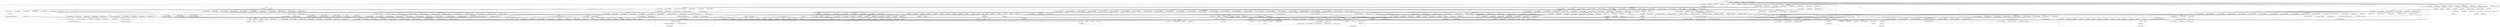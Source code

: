 digraph {
graph [overlap=false]
subgraph cluster_Internals {
	label="Internals";
	"Internals::SvREADONLY";
}
subgraph cluster_Sub_Exporter {
	label="Sub::Exporter";
	"Sub::Exporter::BEGIN@1";
	"Sub::Exporter::__ANON__[Sub/Exporter.pm:937]";
	"Sub::Exporter::__ANON__[Sub/Exporter.pm:756]";
	"Sub::Exporter::BEGIN@6";
	"Sub::Exporter::_collect_collections";
	"Sub::Exporter::default_generator";
	"Sub::Exporter::build_exporter";
	"Sub::Exporter::BEGIN@8";
	"Sub::Exporter::BEGIN@2";
	"Sub::Exporter::BEGIN@9";
	"Sub::Exporter::_do_import";
	"Sub::Exporter::_expand_groups";
	"Sub::Exporter::default_installer";
	"Sub::Exporter::__ANON__[Sub/Exporter.pm:544]";
	"Sub::Exporter::_assert_collector_names_ok";
	"Sub::Exporter::setup_exporter";
	"Sub::Exporter::CORE:match";
	"Sub::Exporter::_key_intersection";
	"Sub::Exporter::_rewrite_build_config";
	"Sub::Exporter::_mk_collection_builder";
	"Sub::Exporter::BEGIN@7";
	"Sub::Exporter::_group_name";
	"Sub::Exporter::_setup";
	"Sub::Exporter::BEGIN@636";
}
subgraph cluster_aliased {
	label="aliased";
	"aliased::CORE:subst";
	"aliased::_make_alias";
	"aliased::BEGIN@8";
	"aliased::_load_alias";
	"aliased::_get_alias";
	"aliased::BEGIN@35";
	"aliased::import";
}
subgraph cluster_Data_DPath_Filters {
	label="Data::DPath::Filters";
	"Data::DPath::Filters::BEGIN@15";
	"Data::DPath::Filters::BEGIN@32";
	"Data::DPath::Filters::BEGIN@11";
	"Data::DPath::Filters::BEGIN@13";
	"Data::DPath::Filters::BEGIN@64";
	"Data::DPath::Filters::BEGIN@50";
	"Data::DPath::Filters::BEGIN@10";
	"Data::DPath::Filters::BEGIN@57";
	"Data::DPath::Filters::BEGIN@14";
	"Data::DPath::Filters::BEGIN@204";
	"Data::DPath::Filters::BEGIN@2";
	"Data::DPath::Filters::BEGIN@33";
}
subgraph cluster_Symbol {
	label="Symbol";
	"Symbol::BEGIN@81";
}
subgraph cluster_Config {
	label="Config";
	"Config::BEGIN@11";
	"Config::BEGIN@45";
	"Config::TIEHASH";
	"Config::BEGIN@10";
	"Config::BEGIN@9";
	"Config::import";
	"Config::FETCH";
}
subgraph cluster_App_Rad {
	label="App::Rad";
	"App::Rad::BEGIN@121";
	"App::Rad::register";
	"App::Rad::output";
	"App::Rad::post_process";
	"App::Rad::pre_process";
	"App::Rad::BEGIN@3";
	"App::Rad::_get_subs_from";
	"App::Rad::is_command";
	"App::Rad::_init";
	"App::Rad::teardown";
	"App::Rad::import";
	"App::Rad::_register_functions";
	"App::Rad::BEGIN@2";
	"App::Rad::BEGIN@4";
	"App::Rad::debug";
	"App::Rad::execute";
	"App::Rad::BEGIN@93";
	"App::Rad::unregister";
	"App::Rad::unregister_command";
	"App::Rad::_tinygetopt";
	"App::Rad::argv";
	"App::Rad::run";
	"App::Rad::register_commands";
	"App::Rad::_get_input";
	"App::Rad::CORE:print";
	"App::Rad::BEGIN@5";
	"App::Rad::BEGIN@6";
}
subgraph cluster_DynaLoader {
	label="DynaLoader";
	"DynaLoader::CORE:ftfile";
	"DynaLoader::CORE:ftsize";
	"DynaLoader::dl_undef_symbols";
	"DynaLoader::BEGIN@22";
	"DynaLoader::dl_find_symbol";
	"DynaLoader::dl_load_file";
	"DynaLoader::CORE:subst";
	"DynaLoader::BEGIN@18";
	"DynaLoader::dl_load_flags";
	"DynaLoader::CORE:ftdir";
	"DynaLoader::dl_install_xsub";
	"DynaLoader::bootstrap";
}
subgraph cluster_List_MoreUtils {
	label="List::MoreUtils";
	"List::MoreUtils::BEGIN@4";
	"List::MoreUtils::BEGIN@3";
	"List::MoreUtils::BEGIN@6";
	"List::MoreUtils::BEGIN@8";
	"List::MoreUtils::BEGIN@5";
	"List::MoreUtils::bootstrap";
	"List::MoreUtils::BEGIN@9";
}
subgraph cluster_Safe {
	label="Safe";
	"Safe::permit";
	"Safe::CORE:subst";
	"Safe::BEGIN@70";
	"Safe::BEGIN@29";
	"Safe::BEGIN@28";
	"Safe::BEGIN@2";
	"Safe::CORE:match";
	"Safe::CORE:regcomp";
	"Safe::CORE:pack";
	"Safe::BEGIN@36";
	"Safe::BEGIN@46";
	"Safe::BEGIN@344";
	"Safe::share_from";
	"Safe::new";
	"Safe::BEGIN@30";
	"Safe::BEGIN@3";
	"Safe::BEGIN@34";
	"Safe::share_record";
	"Safe::BEGIN@4";
	"Safe::BEGIN@337";
	"Safe::BEGIN@191";
	"Safe::root";
	"Safe::permit_only";
	"Safe::BEGIN@35";
	"Safe::BEGIN@285";
	"Safe::share";
}
subgraph cluster_Class_XSAccessor_Array {
	label="Class::XSAccessor::Array";
	"Class::XSAccessor::Array::BEGIN@2";
	"Class::XSAccessor::Array::_generate_method";
	"Class::XSAccessor::Array::BEGIN@4";
	"Class::XSAccessor::Array::import";
	"Class::XSAccessor::Array::BEGIN@62";
	"Class::XSAccessor::Array::BEGIN@7";
	"Class::XSAccessor::Array::CORE:match";
	"Class::XSAccessor::Array::newxs_accessor";
	"Class::XSAccessor::Array::BEGIN@5";
	"Class::XSAccessor::Array::newxs_constructor";
	"Class::XSAccessor::Array::BEGIN@3";
	"Class::XSAccessor::Array::BEGIN@6";
}
subgraph cluster_warnings {
	label="warnings";
	"warnings::_error_loc";
	"warnings::_mkMask";
	"warnings::register_categories";
	"warnings::enabled";
	"warnings::__chk";
	"warnings::CORE:match";
	"warnings::import";
	"warnings::unimport";
	"warnings::CORE:regcomp";
}
subgraph cluster_base {
	label="base";
	"base::BEGIN@3";
	"base::BEGIN@4";
	"base::has_fields";
	"base::has_attr";
	"base::import";
	"base::CORE:match";
}
subgraph cluster_Devel_StackTrace {
	label="Devel::StackTrace";
	"Devel::StackTrace::BEGIN@2";
	"Devel::StackTrace::BEGIN@6";
	"Devel::StackTrace::BEGIN@9";
	"Devel::StackTrace::BEGIN@13";
	"Devel::StackTrace::BEGIN@8";
	"Devel::StackTrace::BEGIN@12";
	"Devel::StackTrace::BEGIN@11";
	"Devel::StackTrace::BEGIN@16";
}
subgraph cluster_vars {
	label="vars";
	"vars::BEGIN@8";
	"vars::BEGIN@3";
	"vars::import";
	"vars::CORE:match";
	"vars::BEGIN@7";
}
subgraph cluster_Data_OptList {
	label="Data::OptList";
	"Data::OptList::mkopt_hash";
	"Data::OptList::BEGIN@100";
	"Data::OptList::mkopt";
	"Data::OptList::BEGIN@4";
	"Data::OptList::BEGIN@15";
	"Data::OptList::BEGIN@10";
	"Data::OptList::BEGIN@11";
	"Data::OptList::BEGIN@9";
	"Data::OptList::__ANON__[Data/OptList.pm:54]";
	"Data::OptList::__is_a";
}
subgraph cluster_Tie_Hash {
	label="Tie::Hash";
	"Tie::Hash::BEGIN@188";
	"Tie::Hash::BEGIN@189";
}
subgraph cluster_strict {
	label="strict";
	"strict::import";
	"strict::CORE:regcomp";
	"strict::unimport";
	"strict::bits";
	"strict::CORE:match";
}
subgraph cluster_attributes {
	label="attributes";
	"attributes::_modify_attrs_and_deprecate";
	"attributes::CORE:regcomp";
	"attributes::_modify_attrs";
	"attributes::CORE:match";
	"attributes::CORE:qr";
	"attributes::import";
	"attributes::BEGIN@9";
	"attributes::reftype";
}
subgraph cluster_XSLoader {
	label="XSLoader";
	"XSLoader::load";
}
subgraph cluster_bytes {
	label="bytes";
	"bytes::import";
}
subgraph cluster_IO_Handle {
	label="IO::Handle";
	"IO::Handle::BEGIN@260";
	"IO::Handle::BEGIN@266";
	"IO::Handle::BEGIN@261";
	"IO::Handle::BEGIN@264";
	"IO::Handle::BEGIN@263";
	"IO::Handle::BEGIN@265";
	"IO::Handle::BEGIN@624";
}
subgraph cluster_Iterator_X_User_Code_Error {
	label="Iterator::X::User_Code_Error";
	"Iterator::X::User_Code_Error::BEGIN@3";
}
subgraph cluster_Params_Util {
	label="Params::Util";
	"Params::Util::bootstrap";
	"Params::Util::_ARRAYLIKE";
	"Params::Util::BEGIN@65";
	"Params::Util::BEGIN@58";
	"Params::Util::_CODELIKE";
	"Params::Util::_SCALAR0";
	"Params::Util::_HASHLIKE";
	"Params::Util::BEGIN@59";
}
subgraph cluster_Exporter_Heavy {
	label="Exporter::Heavy";
	"Exporter::Heavy::BEGIN@197";
	"Exporter::Heavy::_push_tags";
	"Exporter::Heavy::BEGIN@4";
	"Exporter::Heavy::CORE:subst";
	"Exporter::Heavy::heavy_export_ok_tags";
	"Exporter::Heavy::CORE:match";
	"Exporter::Heavy::heavy_export";
	"Exporter::Heavy::BEGIN@3";
}
subgraph cluster_Iterator_Util {
	label="Iterator::Util";
	"Iterator::Util::BEGIN@21";
	"Iterator::Util::BEGIN@373";
	"Iterator::Util::BEGIN@28";
	"Iterator::Util::BEGIN@284";
	"Iterator::Util::BEGIN@15";
	"Iterator::Util::BEGIN@20";
	"Iterator::Util::BEGIN@370";
	"Iterator::Util::BEGIN@16";
}
subgraph cluster_Attribute_Handlers {
	label="Attribute::Handlers";
	"Attribute::Handlers::END";
	"Attribute::Handlers::__ANON__[Attribute/Handlers.pm:111]";
	"Attribute::Handlers::CHECK";
	"Attribute::Handlers::CORE:match";
	"Attribute::Handlers::_gen_handler_AH_";
	"Attribute::Handlers::BEGIN@104";
	"Attribute::Handlers::CORE:subst";
	"Attribute::Handlers::CORE:qr";
	"Attribute::Handlers::BEGIN@2";
	"Attribute::Handlers::BEGIN@148";
	"Attribute::Handlers::BEGIN@110";
	"Attribute::Handlers::import";
	"Attribute::Handlers::BEGIN@199";
	"Attribute::Handlers::INIT";
	"Attribute::Handlers::_resolve_lastattr";
	"Attribute::Handlers::BEGIN@17";
	"Attribute::Handlers::findsym";
	"Attribute::Handlers::BEGIN@6";
	"Attribute::Handlers::BEGIN@3";
	"Attribute::Handlers::BEGIN@215";
	"Attribute::Handlers::BEGIN@5";
	"Attribute::Handlers::BEGIN@4";
	"Attribute::Handlers::__ANON__[Attribute/Handlers.pm:195]";
	"Attribute::Handlers::BEGIN@15";
	"Attribute::Handlers::BEGIN@124";
	"Attribute::Handlers::BEGIN@236";
	"Attribute::Handlers::_apply_handler_AH_";
}
subgraph cluster_Iterator_X_Am_Now_Exhausted {
	label="Iterator::X::Am_Now_Exhausted";
	"Iterator::X::Am_Now_Exhausted::BEGIN@3";
}
subgraph cluster_version {
	label="version";
	"version::(bool";
	"version::(cmp";
}
subgraph cluster_POSIX_SigRt {
	label="POSIX::SigRt";
	"POSIX::SigRt::BEGIN@58";
	"POSIX::SigRt::BEGIN@56";
	"POSIX::SigRt::BEGIN@60";
}
subgraph cluster_Data_DPath {
	label="Data::DPath";
	"Data::DPath::BEGIN@3";
	"Data::DPath::BEGIN@18";
	"Data::DPath::BEGIN@10";
	"Data::DPath::BEGIN@11";
	"Data::DPath::build_dpath";
	"Data::DPath::BEGIN@2";
	"Data::DPath::BEGIN@1";
	"Data::DPath::BEGIN@12";
	"Data::DPath::BEGIN@19";
	"Data::DPath::BEGIN@2.8";
	"Data::DPath::BEGIN@48";
}
subgraph cluster_constant {
	label="constant";
	"constant::import";
	"constant::BEGIN@4";
	"constant::BEGIN@3";
	"constant::BEGIN@114";
	"constant::BEGIN@25";
	"constant::BEGIN@29";
	"constant::BEGIN@52";
	"constant::CORE:regcomp";
	"constant::CORE:qr";
	"constant::BEGIN@2";
	"constant::BEGIN@6";
	"constant::CORE:match";
}
subgraph cluster_Exporter {
	label="Exporter";
	"Exporter::import";
	"Exporter::as_heavy";
	"Exporter::export";
	"Exporter::CORE:subst";
	"Exporter::export_ok_tags";
	"Exporter::CORE:match";
}
subgraph cluster_Carp {
	label="Carp";
	"Carp::BEGIN@4";
	"Carp::BEGIN@18";
	"Carp::short_error_loc";
	"Carp::BEGIN@399";
	"Carp::BEGIN@67";
	"Carp::trusts_directly";
	"Carp::trusts";
	"Carp::BEGIN@3";
	"Carp::BEGIN@398";
	"Carp::BEGIN@105";
	"Carp::BEGIN@8";
	"Carp::get_status";
	"Carp::BEGIN@5";
	"Carp::BEGIN@17";
	"Carp::BEGIN@413";
	"Carp::BEGIN@7";
	"Carp::BEGIN@406";
	"Carp::_cgc";
}
subgraph cluster_utf8 {
	label="utf8";
	"utf8::BEGIN@147";
	"utf8::is_utf8";
	"utf8::AUTOLOAD";
	"utf8::CORE:match";
	"utf8::CORE:sort";
	"utf8::BEGIN@2";
	"utf8::SWASHNEW";
	"utf8::BEGIN@460";
	"utf8::upgrade";
	"utf8::BEGIN@3";
	"utf8::BEGIN@399";
	"utf8::BEGIN@123";
	"utf8::CORE:subst";
	"utf8::BEGIN@135";
	"utf8::BEGIN@117";
}
subgraph cluster_SelectSaver {
	label="SelectSaver";
	"SelectSaver::BEGIN@38";
	"SelectSaver::BEGIN@39";
}
subgraph cluster_Sub_Install {
	label="Sub::Install";
	"Sub::Install::BEGIN@148";
	"Sub::Install::_installer";
	"Sub::Install::BEGIN@3";
	"Sub::Install::__ANON__[Sub/Install.pm:132]";
	"Sub::Install::BEGIN@184";
	"Sub::Install::BEGIN@6";
	"Sub::Install::BEGIN@139";
	"Sub::Install::_CODELIKE";
	"Sub::Install::exporter";
	"Sub::Install::__ANON__[Sub/Install.pm:176]";
	"Sub::Install::BEGIN@4";
	"Sub::Install::CORE:qr";
	"Sub::Install::_build_public_installer";
	"Sub::Install::BEGIN@287";
	"Sub::Install::_do_with_warn";
	"Sub::Install::__ANON__[Sub/Install.pm:187]";
	"Sub::Install::BEGIN@190";
	"Sub::Install::BEGIN@7";
	"Sub::Install::__ANON__[Sub/Install.pm:175]";
}
subgraph cluster_AutoLoader {
	label="AutoLoader";
	"AutoLoader::BEGIN@138";
	"AutoLoader::find_filename";
	"AutoLoader::CORE:substcont";
	"AutoLoader::CORE:subst";
	"AutoLoader::BEGIN@186";
	"AutoLoader::AUTOLOAD";
	"AutoLoader::CORE:match";
	"AutoLoader::CORE:fteread";
	"AutoLoader::BEGIN@4";
	"AutoLoader::import";
	"AutoLoader::BEGIN@30";
	"AutoLoader::CORE:regcomp";
	"AutoLoader::BEGIN@3";
	"AutoLoader::BEGIN@13";
}
subgraph cluster_mro {
	label="mro";
	"mro::method_changed_in";
}
subgraph cluster_Carp_Heavy {
	label="Carp::Heavy";
	"Carp::Heavy::BEGIN@3";
}
subgraph cluster_Text_Balanced_ErrorMsg {
	label="Text::Balanced::ErrorMsg";
	"Text::Balanced::ErrorMsg::BEGIN@1021";
}
subgraph cluster_File_Spec_Unix {
	label="File::Spec::Unix";
	"File::Spec::Unix::BEGIN@4";
	"File::Spec::Unix::BEGIN@3";
	"File::Spec::Unix::BEGIN@149";
}
subgraph cluster_feature {
	label="feature";
	"feature::import";
}
subgraph cluster_List_Util {
	label="List::Util";
	"List::Util::BEGIN@11";
	"List::Util::first";
}
subgraph cluster_subs {
	label="subs";
	"subs::import";
}
subgraph cluster_IO {
	label="IO";
	"IO::BEGIN@7";
	"IO::BEGIN@5";
	"IO::BEGIN@8";
	"IO::BEGIN@6";
}
subgraph cluster_Iterator {
	label="Iterator";
	"Iterator::BEGIN@69";
	"Iterator::BEGIN@22";
}
subgraph cluster_Opcode {
	label="Opcode";
	"Opcode::BEGIN@29";
	"Opcode::full_opset";
	"Opcode::BEGIN@12";
	"Opcode::BEGIN@13";
	"Opcode::_safe_pkg_prep";
	"Opcode::CORE:match";
	"Opcode::BEGIN@11";
	"Opcode::invert_opset";
	"Opcode::opset_to_ops";
	"Opcode::BEGIN@5";
	"Opcode::BEGIN@3";
	"Opcode::define_optag";
	"Opcode::CORE:readline";
	"Opcode::BEGIN@15";
	"Opcode::opset";
	"Opcode::CORE:subst";
	"Opcode::CORE:close";
	"Opcode::_init_optags";
}
subgraph cluster_Data_DPath_Context {
	label="Data::DPath::Context";
	"Data::DPath::Context::BEGIN@10";
	"Data::DPath::Context::BEGIN@23";
	"Data::DPath::Context::BEGIN@1";
	"Data::DPath::Context::BEGIN@11";
	"Data::DPath::Context::BEGIN@16";
	"Data::DPath::Context::BEGIN@223";
	"Data::DPath::Context::BEGIN@102";
	"Data::DPath::Context::BEGIN@57";
	"Data::DPath::Context::BEGIN@17";
	"Data::DPath::Context::BEGIN@14";
	"Data::DPath::Context::BEGIN@305";
	"Data::DPath::Context::BEGIN@159";
	"Data::DPath::Context::BEGIN@2";
	"Data::DPath::Context::BEGIN@15.4";
	"Data::DPath::Context::BEGIN@222";
	"Data::DPath::Context::BEGIN@16.5";
	"Data::DPath::Context::BEGIN@281";
	"Data::DPath::Context::BEGIN@22";
	"Data::DPath::Context::BEGIN@424";
	"Data::DPath::Context::BEGIN@19";
	"Data::DPath::Context::BEGIN@425";
	"Data::DPath::Context::BEGIN@1.3";
	"Data::DPath::Context::BEGIN@20";
	"Data::DPath::Context::BEGIN@64";
	"Data::DPath::Context::BEGIN@15";
	"Data::DPath::Context::BEGIN@158";
	"Data::DPath::Context::BEGIN@29";
	"Data::DPath::Context::BEGIN@18";
	"Data::DPath::Context::BEGIN@13";
}
subgraph cluster_Data_DPath_Step {
	label="Data::DPath::Step";
	"Data::DPath::Step::BEGIN@10";
	"Data::DPath::Step::BEGIN@11";
	"Data::DPath::Step::BEGIN@14";
	"Data::DPath::Step::BEGIN@2";
}
subgraph cluster_Data_Dumper {
	label="Data::Dumper";
	"Data::Dumper::BEGIN@22";
	"Data::Dumper::BEGIN@16";
	"Data::Dumper::BEGIN@683";
	"Data::Dumper::BEGIN@20";
}
subgraph cluster_overload {
	label="overload";
	"overload::BEGIN@147";
	"overload::OVERLOAD";
	"overload::import";
	"overload::CORE:match";
}
subgraph cluster_B {
	label="B";
	"B::BEGIN@9";
	"B::BEGIN@17";
	"B::BEGIN@254";
}
subgraph cluster_main {
	label="main";
	"main::BEGIN@10";
	"main::setup";
	"main::search";
	"main::CORE:match";
	"main::BEGIN@5";
	"main::help";
	"main::BEGIN@7";
	"main::BEGIN@1";
	"main::default";
	"main::_getopt";
	"main::BEGIN@6";
	"main::BEGIN@9";
	"main::BEGIN@1.9";
	"main::BEGIN@69";
	"main::BEGIN@19";
	"main::RUNTIME";
	"main::BEGIN@11";
}
subgraph cluster_Data_DPath_Path {
	label="Data::DPath::Path";
	"Data::DPath::Path::BEGIN@15";
	"Data::DPath::Path::BEGIN@1.1";
	"Data::DPath::Path::BEGIN@10";
	"Data::DPath::Path::BEGIN@11";
	"Data::DPath::Path::BEGIN@14";
	"Data::DPath::Path::BEGIN@17";
	"Data::DPath::Path::BEGIN@20";
	"Data::DPath::Path::BEGIN@27";
	"Data::DPath::Path::BEGIN@1.2";
	"Data::DPath::Path::BEGIN@1.7";
	"Data::DPath::Path::BEGIN@2";
	"Data::DPath::Path::BEGIN@13";
	"Data::DPath::Path::BEGIN@121";
	"Data::DPath::Path::BEGIN@1";
	"Data::DPath::Path::BEGIN@16";
}
subgraph cluster_Iterator_X_Exhausted {
	label="Iterator::X::Exhausted";
	"Iterator::X::Exhausted::BEGIN@3";
}
subgraph cluster_Iterator_X_OptionError {
	label="Iterator::X::OptionError";
	"Iterator::X::OptionError::BEGIN@3";
}
subgraph cluster_Iterator_X {
	label="Iterator::X";
	"Iterator::X::BEGIN@3";
}
subgraph cluster_SelfLoader {
	label="SelfLoader";
	"SelfLoader::BEGIN@158";
	"SelfLoader::BEGIN@1.6";
	"SelfLoader::BEGIN@2";
	"SelfLoader::BEGIN@1";
	"SelfLoader::BEGIN@73";
	"SelfLoader::BEGIN@91";
	"SelfLoader::BEGIN@10";
	"SelfLoader::BEGIN@3";
	"SelfLoader::BEGIN@9";
	"SelfLoader::BEGIN@4";
	"SelfLoader::CORE:qr";
	"SelfLoader::BEGIN@93";
	"SelfLoader::BEGIN@42";
}
subgraph cluster_Iterator_X_IO_Error {
	label="Iterator::X::IO_Error";
	"Iterator::X::IO_Error::BEGIN@3";
}
subgraph cluster_POSIX_SigAction {
	label="POSIX::SigAction";
	"POSIX::SigAction::BEGIN@52";
}
subgraph cluster_Scalar_Util {
	label="Scalar::Util";
	"Scalar::Util::BEGIN@9";
	"Scalar::Util::reftype";
}
subgraph cluster_UNIVERSAL {
	label="UNIVERSAL";
	"UNIVERSAL::Help";
	"UNIVERSAL::isa";
	"UNIVERSAL::VERSION";
	"UNIVERSAL::can";
}
subgraph cluster_Iterator_X_Parameter_Error {
	label="Iterator::X::Parameter_Error";
	"Iterator::X::Parameter_Error::BEGIN@3";
}
subgraph cluster_File_Spec {
	label="File::Spec";
	"File::Spec::BEGIN@4";
	"File::Spec::BEGIN@3";
}
subgraph cluster_Fcntl {
	label="Fcntl";
	"Fcntl::BEGIN@58";
}
subgraph cluster_Class_XSAccessor_Heavy {
	label="Class::XSAccessor::Heavy";
	"Class::XSAccessor::Heavy::CORE:subst";
	"Class::XSAccessor::Heavy::BEGIN@5";
	"Class::XSAccessor::Heavy::BEGIN@6";
	"Class::XSAccessor::Heavy::BEGIN@27";
	"Class::XSAccessor::Heavy::BEGIN@7";
	"Class::XSAccessor::Heavy::check_sub_existence";
	"Class::XSAccessor::Heavy::BEGIN@30";
	"Class::XSAccessor::Heavy::BEGIN@4";
}
subgraph cluster_POSIX {
	label="POSIX";
	"POSIX::load_imports";
	"POSIX::AUTOLOAD";
	"POSIX::import";
	"POSIX::BEGIN@9";
	"POSIX::BEGIN@3";
	"POSIX::BEGIN@39";
	"POSIX::BEGIN@2";
	"POSIX::BEGIN@13";
	"POSIX::CORE:match";
}
subgraph cluster_Text_Balanced {
	label="Text::Balanced";
	"Text::Balanced::BEGIN@343";
	"Text::Balanced::BEGIN@9";
	"Text::Balanced::BEGIN@6";
	"Text::Balanced::BEGIN@11";
	"Text::Balanced::BEGIN@8";
	"Text::Balanced::BEGIN@885";
	"Text::Balanced::BEGIN@12";
	"Text::Balanced::BEGIN@7";
}
subgraph cluster_Iterator_X_Internal_Error {
	label="Iterator::X::Internal_Error";
	"Iterator::X::Internal_Error::BEGIN@3";
}
subgraph cluster_Data_DPath_Attrs {
	label="Data::DPath::Attrs";
	"Data::DPath::Attrs::BEGIN@11";
	"Data::DPath::Attrs::BEGIN@2";
	"Data::DPath::Attrs::BEGIN@14";
	"Data::DPath::Attrs::BEGIN@10";
}
subgraph cluster_Class_Data_Inheritable {
	label="Class::Data::Inheritable";
	"Class::Data::Inheritable::mk_classdata";
	"Class::Data::Inheritable::BEGIN@3";
	"Class::Data::Inheritable::__ANON__[Class/Data/Inheritable.pm:23]";
	"Class::Data::Inheritable::BEGIN@4";
}
subgraph cluster_Devel_StackTrace_Frame {
	label="Devel::StackTrace::Frame";
	"Devel::StackTrace::Frame::BEGIN@7";
	"Devel::StackTrace::Frame::BEGIN@11";
	"Devel::StackTrace::Frame::BEGIN@10";
	"Devel::StackTrace::Frame::BEGIN@2";
	"Devel::StackTrace::Frame::BEGIN@6";
}
subgraph cluster_Tie_StdHash {
	label="Tie::StdHash";
	"Tie::StdHash::TIEHASH";
}
subgraph cluster_Data_DPath_Point {
	label="Data::DPath::Point";
	"Data::DPath::Point::BEGIN@10";
	"Data::DPath::Point::BEGIN@14";
	"Data::DPath::Point::BEGIN@11";
	"Data::DPath::Point::BEGIN@2";
}
subgraph cluster_Class_XSAccessor {
	label="Class::XSAccessor";
	"Class::XSAccessor::BEGIN@3";
	"Class::XSAccessor::_generate_method";
	"Class::XSAccessor::BEGIN@4";
	"Class::XSAccessor::import";
	"Class::XSAccessor::BEGIN@7";
	"Class::XSAccessor::BEGIN@6";
	"Class::XSAccessor::BEGIN@5";
	"Class::XSAccessor::END";
	"Class::XSAccessor::_make_hash";
	"Class::XSAccessor::BEGIN@2";
	"Class::XSAccessor::BEGIN@80";
	"Class::XSAccessor::CORE:match";
	"Class::XSAccessor::newxs_accessor";
	"Class::XSAccessor::newxs_constructor";
}
subgraph cluster_Exception_Class_Base {
	label="Exception::Class::Base";
	"Exception::Class::Base::BEGIN@37";
	"Exception::Class::Base::BEGIN@6";
	"Exception::Class::Base::BEGIN@43";
	"Exception::Class::Base::BEGIN@34";
	"Exception::Class::Base::BEGIN@63";
	"Exception::Class::Base::BEGIN@9";
	"Exception::Class::Base::BEGIN@13";
	"Exception::Class::Base::BEGIN@10";
	"Exception::Class::Base::BEGIN@15";
	"Exception::Class::Base::BEGIN@2";
	"Exception::Class::Base::BEGIN@11";
	"Exception::Class::Base::BEGIN@7";
}
subgraph cluster_Exception_Class {
	label="Exception::Class";
	"Exception::Class::BEGIN@10";
	"Exception::Class::BEGIN@176";
	"Exception::Class::CORE:substcont";
	"Exception::Class::BEGIN@14";
	"Exception::Class::_make_subclass";
	"Exception::Class::BEGIN@8";
	"Exception::Class::BEGIN@2";
	"Exception::Class::import";
	"Exception::Class::BEGIN@46";
	"Exception::Class::BEGIN@79";
	"Exception::Class::BEGIN@168";
	"Exception::Class::BEGIN@11";
	"Exception::Class::BEGIN@6";
	"Exception::Class::CORE:sort";
	"Exception::Class::CORE:subst";
}
subgraph cluster_warnings_register {
	label="warnings::register";
	"warnings::register::import";
}
subgraph cluster_App_Rad_Help {
	label="App::Rad::Help";
	"App::Rad::Help::BEGIN@2";
	"App::Rad::Help::BEGIN@59";
	"App::Rad::Help::register_help";
	"App::Rad::Help::BEGIN@4";
	"App::Rad::Help::BEGIN@3";
	"App::Rad::Help::load";
}
subgraph cluster_Attribute_Handlers__TEST_ {
	label="Attribute::Handlers::_TEST_";
	"Attribute::Handlers::_TEST_::MODIFY_CODE_ATTRIBUTES";
}
"Data::DPath::Context::BEGIN@1.3" -> "Data::DPath::Attrs::BEGIN@14";
"Data::DPath::Path::BEGIN@1.2" -> "Data::DPath::Context::BEGIN@11";
"Data::DPath::Context::BEGIN@18" -> "Data::DPath::Filters::BEGIN@64";
"Class::XSAccessor::BEGIN@6" -> "Class::XSAccessor::Heavy::BEGIN@27";
"constant::import" -> "mro::method_changed_in";
"Sub::Exporter::BEGIN@7" -> "Data::OptList::BEGIN@11";
"Exception::Class::Base::BEGIN@10" -> "Devel::StackTrace::BEGIN@16";
"main::BEGIN@10" -> "Data::DPath::BEGIN@10";
"utf8::SWASHNEW" -> "utf8::CORE:sort";
"Sub::Exporter::_do_import" -> "Sub::Exporter::default_installer";
"Data::DPath::Path::BEGIN@1.2" -> "Data::DPath::Context::BEGIN@425";
"Exporter::import" -> "Exporter::CORE:match";
"Data::DPath::Context::BEGIN@23" -> "Safe::BEGIN@30";
"Attribute::Handlers::_apply_handler_AH_" -> "main::default";
"Data::DPath::Context::BEGIN@18" -> "Data::DPath::Filters::BEGIN@10";
"Data::DPath::Path::BEGIN@1.2" -> "Data::DPath::Context::BEGIN@158";
"Data::OptList::BEGIN@10" -> "Exporter::import";
"Opcode::BEGIN@11" -> "Exporter::import";
"Data::Dumper::BEGIN@20" -> "Exporter::import";
"Safe::BEGIN@46" -> "Exporter::import";
"Attribute::Handlers::BEGIN@3" -> "Exporter::import";
"Data::DPath::Filters::BEGIN@13" -> "Exporter::import";
"POSIX::import" -> "Exporter::import";
"Data::DPath::Context::BEGIN@20" -> "Exporter::import";
"IO::Handle::BEGIN@264" -> "Exporter::import";
"POSIX::BEGIN@13" -> "Exporter::import";
"Data::DPath::Context::BEGIN@13" -> "Exporter::import";
"SelfLoader::BEGIN@42" -> "Exporter::import";
"SelectSaver::BEGIN@38" -> "Exporter::import";
"Data::DPath::Path::BEGIN@17" -> "Exporter::import";
"Tie::Hash::BEGIN@188" -> "Exporter::import";
"Data::DPath::Context::BEGIN@16" -> "Exporter::import";
"Sub::Install::BEGIN@6" -> "Exporter::import";
"Safe::BEGIN@29" -> "Exporter::import";
"Data::DPath::Path::BEGIN@13" -> "Exporter::import";
"Devel::StackTrace::BEGIN@13" -> "Exporter::import";
"Data::DPath::Context::BEGIN@17" -> "Exporter::import";
"Exception::Class::BEGIN@11" -> "Exporter::import";
"Data::DPath::Filters::BEGIN@14" -> "Exporter::import";
"IO::BEGIN@6" -> "Exporter::import";
"SelfLoader::BEGIN@4" -> "Exporter::import";
"Exception::Class::Base::BEGIN@11" -> "Exporter::import";
"Data::DPath::Context::BEGIN@19" -> "Exporter::import";
"Text::Balanced::BEGIN@343" -> "Exporter::import";
"IO::Handle::BEGIN@263" -> "Exporter::import";
"Safe::BEGIN@4" -> "Exporter::import";
"Text::Balanced::BEGIN@9" -> "Exporter::import";
"Class::XSAccessor::Heavy::BEGIN@7" -> "Exporter::import";
"Class::XSAccessor::Array::BEGIN@5" -> "Exporter::import";
"Class::XSAccessor::BEGIN@5" -> "Exporter::import";
"Text::Balanced::BEGIN@885" -> "Exporter::import";
"main::BEGIN@11" -> "Exporter::import";
"SelectSaver::BEGIN@39" -> "Exporter::import";
"main::BEGIN@10" -> "Data::DPath::BEGIN@12";
"Text::Balanced::BEGIN@9" -> "SelfLoader::BEGIN@42";
"Text::Balanced::BEGIN@9" -> "SelfLoader::BEGIN@158";
"aliased::_get_alias" -> "aliased::CORE:subst";
"Iterator::BEGIN@22" -> "Exception::Class::BEGIN@2";
"Data::DPath::Context::BEGIN@15" -> "aliased::import";
"Data::DPath::Path::BEGIN@15" -> "aliased::import";
"Data::DPath::Context::BEGIN@14" -> "aliased::import";
"Data::DPath::Path::BEGIN@14" -> "aliased::import";
"Data::DPath::Path::BEGIN@16" -> "aliased::import";
"Exception::Class::BEGIN@10" -> "Exception::Class::Base::BEGIN@63";
"Data::DPath::Context::BEGIN@19" -> "Iterator::Util::BEGIN@20";
"Exporter::import" -> "Exporter::CORE:subst";
"Exporter::as_heavy" -> "Exporter::CORE:subst";
"App::Rad::Help::BEGIN@2" -> "Attribute::Handlers::BEGIN@2";
"Safe::BEGIN@34" -> "B::BEGIN@254";
"Exporter::Heavy::heavy_export_ok_tags" -> "Exporter::Heavy::_push_tags";
"Data::DPath::Context::BEGIN@17" -> "List::Util::BEGIN@11";
"Data::DPath::Path::BEGIN@1.2" -> "Data::DPath::Context::BEGIN@19";
"main::BEGIN@9" -> "App::Rad::BEGIN@93";
"Sub::Install::BEGIN@287" -> "Sub::Install::exporter";
"Data::OptList::BEGIN@100" -> "Sub::Install::exporter";
"Data::DPath::Context::BEGIN@23" -> "Safe::BEGIN@3";
"Sub::Exporter::_rewrite_build_config" -> "Sub::Exporter::_assert_collector_names_ok";
"Safe::share_from" -> "Safe::root";
"Data::DPath::Path::BEGIN@13" -> "Data::Dumper::BEGIN@16";
"Attribute::Handlers::END" -> "Attribute::Handlers::_apply_handler_AH_";
"Attribute::Handlers::INIT" -> "Attribute::Handlers::_apply_handler_AH_";
"Attribute::Handlers::CHECK" -> "Attribute::Handlers::_apply_handler_AH_";
"Attribute::Handlers::__ANON__[Attribute/Handlers.pm:195]" -> "Attribute::Handlers::_apply_handler_AH_";
"App::Rad::execute" -> "App::Rad::post_process";
"DynaLoader::BEGIN@22" -> "Config::TIEHASH";
"App::Rad::execute" -> "App::Rad::is_command";
"Data::DPath::Context::BEGIN@29" -> "Safe::permit";
"Sub::Exporter::BEGIN@7" -> "Data::OptList::BEGIN@15";
"Data::DPath::Path::BEGIN@17" -> "Exporter::export_ok_tags";
"Data::DPath::Context::BEGIN@23" -> "Safe::BEGIN@36";
"Exception::Class::Base::BEGIN@15" -> "Class::Data::Inheritable::__ANON__[Class/Data/Inheritable.pm:23]";
"Data::DPath::Context::BEGIN@22" -> "POSIX::BEGIN@9";
"Data::DPath::Context::BEGIN@18" -> "Data::DPath::Filters::BEGIN@50";
"base::import" -> "base::CORE:match";
"Attribute::Handlers::BEGIN@3" -> "Carp::BEGIN@7";
"Sub::Exporter::_assert_collector_names_ok" -> "Sub::Exporter::CORE:match";
"App::Rad::post_process" -> "App::Rad::CORE:print";
"Data::OptList::BEGIN@11" -> "Sub::Install::BEGIN@190";
"Data::DPath::Step::BEGIN@14" -> "Class::XSAccessor::Array::BEGIN@6";
"Opcode::_init_optags" -> "Opcode::CORE:close";
"Data::DPath::Context::BEGIN@16" -> "List::MoreUtils::BEGIN@5";
"Data::DPath::Context::BEGIN@17" -> "Scalar::Util::BEGIN@9";
"Exception::Class::BEGIN@10" -> "Exception::Class::Base::BEGIN@6";
"Exception::Class::Base::BEGIN@10" -> "Devel::StackTrace::BEGIN@6";
"Data::DPath::Filters::BEGIN@15" -> "constant::BEGIN@25";
"Iterator::BEGIN@22" -> "Exception::Class::BEGIN@8";
"Opcode::_init_optags" -> "Opcode::full_opset";
"Safe::CORE:regcomp" -> "Safe::BEGIN@70";
"Class::XSAccessor::Array::BEGIN@6" -> "Class::XSAccessor::BEGIN@7";
"Exception::Class::_make_subclass" -> "Iterator::X::Internal_Error::BEGIN@3";
"IO::Handle::BEGIN@266" -> "IO::BEGIN@5";
"Iterator::BEGIN@22" -> "Exception::Class::BEGIN@11";
"Safe::BEGIN@46" -> "Opcode::BEGIN@5";
"Class::XSAccessor::Array::BEGIN@6" -> "Class::XSAccessor::BEGIN@80";
"utf8::AUTOLOAD" -> "utf8::BEGIN@3";
"main::setup" -> "App::Rad::register_commands";
"Sub::Exporter::build_exporter" -> "Sub::Exporter::_rewrite_build_config";
"overload::BEGIN@147" -> "warnings::register::import";
"constant::BEGIN@4" -> "warnings::register::import";
"Tie::Hash::BEGIN@189" -> "warnings::register::import";
"vars::BEGIN@7" -> "warnings::register::import";
"Class::XSAccessor::BEGIN@6" -> "Class::XSAccessor::Heavy::BEGIN@30";
"main::BEGIN@10" -> "Sub::Exporter::__ANON__[Sub/Exporter.pm:756]";
"Data::DPath::BEGIN@48" -> "Sub::Exporter::__ANON__[Sub/Exporter.pm:756]";
"Devel::StackTrace::BEGIN@11" -> "Devel::StackTrace::Frame::BEGIN@6";
"Data::DPath::Path::BEGIN@13" -> "Data::Dumper::BEGIN@22";
"Devel::StackTrace::BEGIN@11" -> "Devel::StackTrace::Frame::BEGIN@7";
"Data::DPath::Path::BEGIN@1.2" -> "Data::DPath::Context::BEGIN@57";
"Safe::new" -> "Opcode::_safe_pkg_prep";
"Exception::Class::BEGIN@10" -> "Exception::Class::Base::BEGIN@10";
"App::Rad::Help::BEGIN@2" -> "Attribute::Handlers::BEGIN@148";
"Sub::Exporter::BEGIN@7" -> "Data::OptList::BEGIN@9";
"Data::DPath::BEGIN@18" -> "Data::DPath::Path::BEGIN@121";
"App::Rad::execute" -> "main::help";
"overload::import" -> "overload::OVERLOAD";
"Attribute::Handlers::__ANON__[Attribute/Handlers.pm:195]" -> "Attribute::Handlers::_resolve_lastattr";
"Data::DPath::Filters::BEGIN@15" -> "constant::BEGIN@4";
"main::RUNTIME" -> "main::BEGIN@7";
"AutoLoader::AUTOLOAD" -> "AutoLoader::find_filename";
"Exception::Class::_make_subclass" -> "Iterator::X::BEGIN@3";
"utf8::AUTOLOAD" -> "utf8::BEGIN@460";
"Safe::share_from" -> "Safe::share_record";
"main::BEGIN@10" -> "Data::DPath::BEGIN@2";
"attributes::import" -> "UNIVERSAL::can";
"Attribute::Handlers::__ANON__[Attribute/Handlers.pm:195]" -> "UNIVERSAL::can";
"Iterator::BEGIN@22" -> "Exception::Class::BEGIN@14";
"App::Rad::BEGIN@121" -> "strict::unimport";
"Config::BEGIN@45" -> "strict::unimport";
"AutoLoader::BEGIN@138" -> "strict::unimport";
"Carp::BEGIN@18" -> "strict::unimport";
"constant::BEGIN@29" -> "strict::unimport";
"Iterator::Util::BEGIN@284" -> "strict::unimport";
"AutoLoader::BEGIN@186" -> "strict::unimport";
"File::Spec::Unix::BEGIN@149" -> "strict::unimport";
"Sub::Install::BEGIN@184" -> "strict::unimport";
"Class::XSAccessor::Heavy::BEGIN@27" -> "strict::unimport";
"utf8::BEGIN@123" -> "strict::unimport";
"Iterator::Util::BEGIN@370" -> "strict::unimport";
"Attribute::Handlers::BEGIN@148" -> "strict::unimport";
"Safe::BEGIN@36" -> "strict::unimport";
"Data::DPath::Context::BEGIN@424" -> "strict::unimport";
"Exception::Class::BEGIN@176" -> "strict::unimport";
"constant::BEGIN@52" -> "strict::unimport";
"Exception::Class::BEGIN@79" -> "strict::unimport";
"Data::DPath::Context::BEGIN@158" -> "strict::unimport";
"main::BEGIN@1.9" -> "strict::unimport";
"aliased::BEGIN@35" -> "strict::unimport";
"SelfLoader::BEGIN@158" -> "strict::unimport";
"Exception::Class::Base::BEGIN@63" -> "strict::unimport";
"SelfLoader::BEGIN@91" -> "strict::unimport";
"Exception::Class::BEGIN@46" -> "strict::unimport";
"utf8::BEGIN@399" -> "strict::unimport";
"Exception::Class::BEGIN@168" -> "strict::unimport";
"Carp::BEGIN@67" -> "strict::unimport";
"Data::DPath::Context::BEGIN@222" -> "strict::unimport";
"Attribute::Handlers::BEGIN@199" -> "strict::unimport";
"B::BEGIN@254" -> "strict::unimport";
"Safe::BEGIN@344" -> "strict::unimport";
"Carp::BEGIN@398" -> "strict::unimport";
"Devel::StackTrace::Frame::BEGIN@11" -> "strict::unimport";
"App::Rad::BEGIN@93" -> "strict::unimport";
"constant::BEGIN@114" -> "strict::unimport";
"Carp::BEGIN@8" -> "strict::unimport";
"Exception::Class::Base::BEGIN@43" -> "strict::unimport";
"IO::Handle::BEGIN@624" -> "strict::unimport";
"Safe::BEGIN@337" -> "strict::unimport";
"SelfLoader::BEGIN@73" -> "strict::unimport";
"Safe::BEGIN@191" -> "strict::unimport";
"Carp::BEGIN@413" -> "strict::unimport";
"Exporter::Heavy::BEGIN@4" -> "strict::unimport";
"Attribute::Handlers::BEGIN@15" -> "strict::unimport";
"Safe::BEGIN@285" -> "strict::unimport";
"Attribute::Handlers::BEGIN@124" -> "strict::unimport";
"AutoLoader::BEGIN@30" -> "strict::unimport";
"main::BEGIN@7" -> "warnings::CORE:match";
"Iterator::X::Parameter_Error::BEGIN@3" -> "base::import";
"Iterator::X::OptionError::BEGIN@3" -> "base::import";
"Iterator::X::BEGIN@3" -> "base::import";
"Iterator::X::User_Code_Error::BEGIN@3" -> "base::import";
"Iterator::X::Exhausted::BEGIN@3" -> "base::import";
"Iterator::Util::BEGIN@20" -> "base::import";
"Exception::Class::Base::BEGIN@13" -> "base::import";
"Iterator::X::Internal_Error::BEGIN@3" -> "base::import";
"Iterator::X::Am_Now_Exhausted::BEGIN@3" -> "base::import";
"Iterator::X::IO_Error::BEGIN@3" -> "base::import";
"Opcode::BEGIN@29" -> "subs::import";
"main::BEGIN@6" -> "strict::CORE:regcomp";
"Data::DPath::Path::BEGIN@1.2" -> "Data::DPath::Context::BEGIN@222";
"Sub::Install::__ANON__[Sub/Install.pm:132]" -> "Sub::Install::_CODELIKE";
"IO::Handle::BEGIN@264" -> "Symbol::BEGIN@81";
"POSIX::SigRt::BEGIN@56" -> "AutoLoader::import";
"POSIX::SigAction::BEGIN@52" -> "AutoLoader::import";
"POSIX::BEGIN@9" -> "AutoLoader::import";
"Data::DPath::Path::BEGIN@1.7" -> "overload::import";
"Devel::StackTrace::BEGIN@16" -> "overload::import";
"Text::Balanced::ErrorMsg::BEGIN@1021" -> "overload::import";
"Exception::Class::Base::BEGIN@34" -> "overload::import";
"Data::OptList::__is_a" -> "Params::Util::_ARRAYLIKE";
"Data::DPath::Context::BEGIN@23" -> "Safe::BEGIN@4";
"Data::DPath::Attrs::BEGIN@11" -> "warnings::import";
"IO::BEGIN@8" -> "warnings::import";
"Data::DPath::Filters::BEGIN@11" -> "warnings::import";
"Class::XSAccessor::Heavy::BEGIN@6" -> "warnings::import";
"Class::XSAccessor::BEGIN@4" -> "warnings::import";
"Sub::Install::BEGIN@3" -> "warnings::import";
"Data::DPath::Context::BEGIN@11" -> "warnings::import";
"POSIX::BEGIN@3" -> "warnings::import";
"Devel::StackTrace::Frame::BEGIN@7" -> "warnings::import";
"Config::BEGIN@10" -> "warnings::import";
"Iterator::Util::BEGIN@16" -> "warnings::import";
"Sub::Exporter::BEGIN@2" -> "warnings::import";
"Data::DPath::Context::BEGIN@16.5" -> "warnings::import";
"Exception::Class::Base::BEGIN@7" -> "warnings::import";
"Data::DPath::BEGIN@3" -> "warnings::import";
"Class::XSAccessor::Array::BEGIN@4" -> "warnings::import";
"Data::DPath::Path::BEGIN@11" -> "warnings::import";
"main::BEGIN@7" -> "warnings::import";
"Devel::StackTrace::BEGIN@9" -> "warnings::import";
"Carp::BEGIN@5" -> "warnings::import";
"Attribute::Handlers::BEGIN@4" -> "warnings::import";
"utf8::BEGIN@3" -> "warnings::import";
"Data::DPath::BEGIN@12" -> "warnings::import";
"Data::DPath::Step::BEGIN@11" -> "warnings::import";
"App::Rad::BEGIN@5" -> "warnings::import";
"App::Rad::Help::BEGIN@4" -> "warnings::import";
"Data::DPath::Point::BEGIN@11" -> "warnings::import";
"App::Rad::_init" -> "App::Rad::Help::load";
"Data::DPath::Step::BEGIN@14" -> "Class::XSAccessor::Array::BEGIN@5";
"Sub::Exporter::_expand_groups" -> "Sub::Exporter::_group_name";
"Data::DPath::Path::BEGIN@1" -> "Data::DPath::Step::BEGIN@11";
"Sub::Install::__ANON__[Sub/Install.pm:132]" -> "Sub::Install::__ANON__[Sub/Install.pm:175]";
"Data::DPath::Context::BEGIN@16" -> "List::MoreUtils::BEGIN@6";
"Class::XSAccessor::import" -> "Class::XSAccessor::_generate_method";
"Attribute::Handlers::CHECK" -> "Attribute::Handlers::__ANON__[Attribute/Handlers.pm:111]";
"Attribute::Handlers::__ANON__[Attribute/Handlers.pm:195]" -> "Attribute::Handlers::__ANON__[Attribute/Handlers.pm:111]";
"utf8::AUTOLOAD" -> "utf8::BEGIN@2";
"POSIX::BEGIN@9" -> "AutoLoader::BEGIN@186";
"Sub::Exporter::default_generator" -> "Params::Util::_CODELIKE";
"Data::OptList::__is_a" -> "Params::Util::_CODELIKE";
"Sub::Exporter::_do_import" -> "Params::Util::_CODELIKE";
"Sub::Exporter::__ANON__[Sub/Exporter.pm:756]" -> "Sub::Exporter::_collect_collections";
"AutoLoader::find_filename" -> "AutoLoader::CORE:match";
"AutoLoader::import" -> "AutoLoader::CORE:match";
"Safe::BEGIN@46" -> "Opcode::BEGIN@11";
"Safe::BEGIN@46" -> "Opcode::BEGIN@3";
"Exception::Class::import" -> "Exception::Class::CORE:sort";
"Opcode::_init_optags" -> "Opcode::CORE:readline";
"Data::DPath::Path::BEGIN@13" -> "Data::Dumper::BEGIN@20";
"Data::DPath::Path::BEGIN@13" -> "overload::BEGIN@147";
"Exception::Class::Base::BEGIN@15" -> "Class::Data::Inheritable::mk_classdata";
"Iterator::BEGIN@22" -> "Exception::Class::BEGIN@176";
"Iterator::Util::BEGIN@21" -> "vars::import";
"List::MoreUtils::BEGIN@8" -> "vars::import";
"Params::Util::BEGIN@65" -> "vars::import";
"Attribute::Handlers::BEGIN@6" -> "vars::import";
"Class::Data::Inheritable::BEGIN@4" -> "vars::import";
"Text::Balanced::BEGIN@11" -> "vars::import";
"Config::BEGIN@11" -> "vars::import";
"base::BEGIN@4" -> "vars::import";
"SelfLoader::BEGIN@9" -> "vars::import";
"File::Spec::BEGIN@4" -> "vars::import";
"POSIX::SigRt::BEGIN@60" -> "vars::import";
"File::Spec::Unix::BEGIN@4" -> "vars::import";
"constant::BEGIN@6" -> "vars::import";
"Safe::BEGIN@34" -> "B::BEGIN@9";
"Data::DPath::Context::BEGIN@22" -> "POSIX::SigAction::BEGIN@52";
"Data::DPath::Context::BEGIN@23" -> "Safe::BEGIN@35";
"SelfLoader::BEGIN@4" -> "IO::Handle::BEGIN@264";
"Data::DPath::Path::BEGIN@17" -> "Text::Balanced::ErrorMsg::BEGIN@1021";
"SelfLoader::BEGIN@10" -> "SelfLoader::BEGIN@1.6";
"Exporter::Heavy::heavy_export" -> "Exporter::Heavy::CORE:subst";
"Data::DPath::Filters::BEGIN@15" -> "constant::BEGIN@3";
"Class::XSAccessor::BEGIN@6" -> "Class::XSAccessor::Heavy::BEGIN@6";
"Data::DPath::Context::BEGIN@23" -> "Safe::CORE:regcomp";
"Data::DPath::Context::BEGIN@23" -> "Safe::CORE:pack";
"Data::DPath::Path::BEGIN@1.2" -> "Data::DPath::Filters::BEGIN@204";
"Exporter::import" -> "Exporter::Heavy::heavy_export";
"aliased::import" -> "aliased::_load_alias";
"Class::XSAccessor::_generate_method" -> "Class::XSAccessor::newxs_constructor";
"List::MoreUtils::BEGIN@6" -> "Config::FETCH";
"Attribute::Handlers::BEGIN@3" -> "Carp::BEGIN@398";
"attributes::import" -> "attributes::_modify_attrs_and_deprecate";
"App::Rad::Help::BEGIN@2" -> "Attribute::Handlers::BEGIN@17";
"Attribute::Handlers::BEGIN@3" -> "Carp::BEGIN@8";
"Carp::trusts" -> "Carp::get_status";
"Iterator::Util::BEGIN@28" -> "Iterator::BEGIN@22";
"Data::DPath::Context::BEGIN@23" -> "Safe::BEGIN@337";
"Safe::new" -> "Safe::permit_only";
"Class::XSAccessor::Array::BEGIN@6" -> "Class::XSAccessor::BEGIN@5";
"Class::XSAccessor::Array::_generate_method" -> "Class::XSAccessor::Heavy::check_sub_existence";
"Class::XSAccessor::_generate_method" -> "Class::XSAccessor::Heavy::check_sub_existence";
"Attribute::Handlers::BEGIN@6" -> "vars::BEGIN@7";
"Data::DPath::Path::BEGIN@1.1" -> "Data::DPath::Point::BEGIN@11";
"Exporter::as_heavy" -> "Exporter::Heavy::BEGIN@3";
"main::BEGIN@19" -> "main::CORE:match";
"Sub::Exporter::_do_import" -> "Sub::Exporter::default_generator";
"utf8::AUTOLOAD" -> "utf8::BEGIN@123";
"DynaLoader::BEGIN@22" -> "Config::BEGIN@10";
"main::BEGIN@6" -> "strict::CORE:match";
"Devel::StackTrace::BEGIN@11" -> "Devel::StackTrace::Frame::BEGIN@10";
"Exporter::export" -> "Exporter::as_heavy";
"Exporter::export_ok_tags" -> "Exporter::as_heavy";
"Data::Dumper::BEGIN@683" -> "bytes::import";
"Iterator::BEGIN@22" -> "Exception::Class::BEGIN@10";
"App::Rad::Help::BEGIN@2" -> "Attribute::Handlers::BEGIN@3";
"main::BEGIN@10" -> "Data::DPath::BEGIN@11";
"Sub::Install::_do_with_warn" -> "Sub::Install::__ANON__[Sub/Install.pm:176]";
"Sub::Install::BEGIN@190" -> "Sub::Install::__ANON__[Sub/Install.pm:176]";
"Data::DPath::BEGIN@18" -> "Data::DPath::Path::BEGIN@2";
"Data::DPath::Step::BEGIN@14" -> "Class::XSAccessor::Array::BEGIN@7";
"Exporter::Heavy::BEGIN@197" -> "warnings::unimport";
"Data::DPath::Filters::BEGIN@32" -> "warnings::unimport";
"Data::DPath::Filters::BEGIN@64" -> "warnings::unimport";
"Data::DPath::Context::BEGIN@223" -> "warnings::unimport";
"Carp::BEGIN@399" -> "warnings::unimport";
"Data::DPath::Filters::BEGIN@57" -> "warnings::unimport";
"Data::DPath::Context::BEGIN@102" -> "warnings::unimport";
"POSIX::BEGIN@39" -> "warnings::unimport";
"Data::DPath::Context::BEGIN@305" -> "warnings::unimport";
"Data::DPath::Context::BEGIN@159" -> "warnings::unimport";
"utf8::BEGIN@117" -> "warnings::unimport";
"Data::DPath::Filters::BEGIN@204" -> "warnings::unimport";
"Data::DPath::Path::BEGIN@121" -> "warnings::unimport";
"Data::DPath::Context::BEGIN@281" -> "warnings::unimport";
"Class::XSAccessor::BEGIN@80" -> "warnings::unimport";
"main::BEGIN@1" -> "warnings::unimport";
"Attribute::Handlers::BEGIN@215" -> "warnings::unimport";
"Data::DPath::Context::BEGIN@425" -> "warnings::unimport";
"Class::XSAccessor::Array::BEGIN@62" -> "warnings::unimport";
"utf8::BEGIN@460" -> "warnings::unimport";
"Data::DPath::Filters::BEGIN@50" -> "warnings::unimport";
"Carp::BEGIN@406" -> "warnings::unimport";
"Attribute::Handlers::BEGIN@236" -> "warnings::unimport";
"Class::XSAccessor::Heavy::BEGIN@30" -> "warnings::unimport";
"Data::DPath::Path::BEGIN@1.2" -> "Data::DPath::Context::BEGIN@29";
"Data::DPath::Path::BEGIN@1.2" -> "Data::DPath::Context::BEGIN@13";
"Exception::Class::Base::BEGIN@10" -> "Devel::StackTrace::BEGIN@11";
"Data::DPath::Path::BEGIN@14" -> "aliased::BEGIN@35";
"aliased::_load_alias" -> "Data::DPath::Path::BEGIN@1.1";
"Data::DPath::Context::BEGIN@18" -> "Data::DPath::Filters::BEGIN@11";
"Iterator::BEGIN@22" -> "Exception::Class::BEGIN@168";
"warnings::register::import" -> "warnings::register_categories";
"Data::DPath::Path::BEGIN@17" -> "Text::Balanced::BEGIN@343";
"Exception::Class::_make_subclass" -> "Iterator::X::User_Code_Error::BEGIN@3";
"Attribute::Handlers::BEGIN@3" -> "Carp::BEGIN@5";
"Opcode::_init_optags" -> "Opcode::CORE:subst";
"main::RUNTIME" -> "main::BEGIN@6";
"Data::DPath::BEGIN@48" -> "Data::DPath::BEGIN@1";
"DynaLoader::bootstrap" -> "DynaLoader::CORE:subst";
"main::RUNTIME" -> "main::BEGIN@69";
"Data::DPath::Context::BEGIN@23" -> "Safe::BEGIN@285";
"attributes::import" -> "Attribute::Handlers::_TEST_::MODIFY_CODE_ATTRIBUTES";
"App::Rad::BEGIN@3" -> "App::Rad::Help::BEGIN@2";
"Safe::share_from" -> "Safe::CORE:subst";
"Exception::Class::BEGIN@10" -> "Exception::Class::Base::BEGIN@34";
"App::Rad::Help::BEGIN@2" -> "Attribute::Handlers::_gen_handler_AH_";
"main::BEGIN@9" -> "App::Rad::import";
"Safe::BEGIN@30" -> "Safe::BEGIN@2";
"Attribute::Handlers::BEGIN@110" -> "attributes::BEGIN@9";
"SelfLoader::BEGIN@4" -> "IO::Handle::BEGIN@261";
"DynaLoader::BEGIN@22" -> "Config::BEGIN@9";
"POSIX::BEGIN@13" -> "Fcntl::BEGIN@58";
"Sub::Exporter::__ANON__[Sub/Exporter.pm:756]" -> "Sub::Exporter::_do_import";
"Data::DPath::BEGIN@18" -> "Data::DPath::Path::BEGIN@15";
"utf8::SWASHNEW" -> "utf8::CORE:match";
"App::Rad::_get_input" -> "App::Rad::_tinygetopt";
"attributes::import" -> "Attribute::Handlers::__ANON__[Attribute/Handlers.pm:195]";
"Class::XSAccessor::Array::BEGIN@6" -> "Class::XSAccessor::BEGIN@6";
"Data::DPath::BEGIN@48" -> "Sub::Exporter::BEGIN@7";
"main::RUNTIME" -> "Class::XSAccessor::END";
"App::Rad::post_process" -> "App::Rad::output";
"Exporter::as_heavy" -> "Exporter::Heavy::BEGIN@197";
"App::Rad::run" -> "main::setup";
"Data::DPath::Attrs::BEGIN@14" -> "Class::XSAccessor::import";
"Data::DPath::Path::BEGIN@20" -> "Class::XSAccessor::import";
"Class::XSAccessor::Array::BEGIN@6" -> "Class::XSAccessor::import";
"Data::DPath::Point::BEGIN@14" -> "Class::XSAccessor::import";
"Data::DPath::Path::BEGIN@1.2" -> "Data::DPath::Context::BEGIN@159";
"Text::Balanced::BEGIN@9" -> "SelfLoader::BEGIN@9";
"Class::XSAccessor::import" -> "Class::XSAccessor::_make_hash";
"POSIX::SigRt::BEGIN@58" -> "Tie::Hash::BEGIN@189";
"DynaLoader::bootstrap" -> "DynaLoader::dl_install_xsub";
"Data::OptList::mkopt" -> "Data::OptList::__ANON__[Data/OptList.pm:54]";
"Class::XSAccessor::Array::import" -> "Class::XSAccessor::Array::_generate_method";
"Attribute::Handlers::BEGIN@3" -> "Carp::BEGIN@17";
"Attribute::Handlers::BEGIN@3" -> "Carp::BEGIN@413";
"main::BEGIN@7" -> "warnings::CORE:regcomp";
"Data::DPath::Context::BEGIN@29" -> "Safe::share";
"main::RUNTIME" -> "main::BEGIN@11";
"Iterator::Util::BEGIN@20" -> "base::BEGIN@3";
"Exception::Class::BEGIN@10" -> "Exception::Class::Base::BEGIN@37";
"Class::XSAccessor::BEGIN@6" -> "Class::XSAccessor::Heavy::BEGIN@5";
"Data::DPath::Context::BEGIN@16" -> "List::MoreUtils::BEGIN@8";
"Data::DPath::Path::BEGIN@1.2" -> "Data::DPath::Context::BEGIN@23";
"App::Rad::run" -> "App::Rad::_init";
"Data::DPath::Path::BEGIN@1.2" -> "Data::DPath::Context::BEGIN@223";
"Class::XSAccessor::Array::_generate_method" -> "Class::XSAccessor::Array::newxs_constructor";
"Data::DPath::Path::BEGIN@1.2" -> "Data::DPath::Context::BEGIN@305";
"Data::DPath::Path::BEGIN@1.2" -> "Data::DPath::Context::BEGIN@14";
"Opcode::_init_optags" -> "Opcode::opset_to_ops";
"Exporter::Heavy::heavy_export" -> "Exporter::Heavy::CORE:match";
"Opcode::_init_optags" -> "Opcode::define_optag";
"App::Rad::Help::BEGIN@2" -> "Attribute::Handlers::BEGIN@4";
"Data::DPath::BEGIN@48" -> "Sub::Exporter::setup_exporter";
"Data::OptList::BEGIN@11" -> "Sub::Install::BEGIN@287";
"Sub::Install::_CODELIKE" -> "Scalar::Util::reftype";
"Sub::Exporter::__ANON__[Sub/Exporter.pm:544]" -> "Sub::Exporter::_setup";
"aliased::_load_alias" -> "Data::DPath::Path::BEGIN@1";
"Data::DPath::Filters::BEGIN@15" -> "constant::BEGIN@6";
"App::Rad::register_commands" -> "App::Rad::_get_subs_from";
"App::Rad::_register_functions" -> "App::Rad::_get_subs_from";
"Data::OptList::BEGIN@11" -> "Sub::Install::BEGIN@6";
"Text::Balanced::BEGIN@9" -> "SelfLoader::BEGIN@91";
"Data::DPath::Context::BEGIN@18" -> "Data::DPath::Filters::BEGIN@57";
"Sub::Exporter::__ANON__[Sub/Exporter.pm:937]" -> "Sub::Exporter::build_exporter";
"Sub::Exporter::setup_exporter" -> "Sub::Exporter::build_exporter";
"Exception::Class::_make_subclass" -> "UNIVERSAL::isa";
"base::import" -> "UNIVERSAL::isa";
"Attribute::Handlers::BEGIN@3" -> "Carp::BEGIN@67";
"Attribute::Handlers::BEGIN@3" -> "Carp::BEGIN@105";
"warnings::register_categories" -> "warnings::_mkMask";
"SelfLoader::BEGIN@4" -> "IO::Handle::BEGIN@263";
"Class::XSAccessor::Array::_generate_method" -> "Class::XSAccessor::Array::CORE:match";
"App::Rad::Help::BEGIN@2" -> "Attribute::Handlers::BEGIN@15";
"SelfLoader::BEGIN@1.6" -> "feature::import";
"main::BEGIN@9" -> "App::Rad::BEGIN@6";
"App::Rad::register" -> "App::Rad::Help::register_help";
"App::Rad::register_commands" -> "App::Rad::Help::register_help";
"App::Rad::Help::BEGIN@2" -> "Attribute::Handlers::BEGIN@124";
"Data::DPath::BEGIN@48" -> "Data::DPath::BEGIN@2.8";
"Safe::CORE:regcomp" -> "utf8::AUTOLOAD";
"Sub::Exporter::BEGIN@7" -> "Data::OptList::BEGIN@100";
"App::Rad::BEGIN@3" -> "App::Rad::Help::BEGIN@3";
"Exception::Class::_make_subclass" -> "Exception::Class::CORE:subst";
"Class::XSAccessor::_generate_method" -> "Class::XSAccessor::newxs_accessor";
"Data::DPath::Path::BEGIN@1" -> "Data::DPath::Step::BEGIN@2";
"Sub::Exporter::__ANON__[Sub/Exporter.pm:756]" -> "Sub::Exporter::_expand_groups";
"Data::DPath::Context::BEGIN@1.3" -> "Data::DPath::Attrs::BEGIN@2";
"main::setup" -> "App::Rad::unregister_command";
"DynaLoader::BEGIN@22" -> "version::(cmp";
"List::MoreUtils::BEGIN@6" -> "DynaLoader::BEGIN@18";
"Data::DPath::Filters::BEGIN@15" -> "constant::CORE:qr";
"vars::import" -> "vars::CORE:match";
"Data::DPath::BEGIN@48" -> "Sub::Exporter::BEGIN@636";
"IO::Handle::BEGIN@265" -> "SelectSaver::BEGIN@38";
"attributes::_modify_attrs_and_deprecate" -> "attributes::CORE:match";
"attributes::import" -> "attributes::CORE:match";
"Data::DPath::Path::BEGIN@17" -> "Text::Balanced::BEGIN@6";
"Exception::Class::Base::BEGIN@9" -> "Class::Data::Inheritable::BEGIN@4";
"Attribute::Handlers::__ANON__[Attribute/Handlers.pm:195]" -> "Attribute::Handlers::CORE:match";
"utf8::AUTOLOAD" -> "utf8::BEGIN@117";
"Carp::short_error_loc" -> "Carp::trusts";
"Exception::Class::BEGIN@10" -> "Exception::Class::Base::BEGIN@15";
"Data::DPath::Path::BEGIN@1.2" -> "Data::DPath::Context::BEGIN@22";
"constant::import" -> "constant::CORE:match";
"overload::OVERLOAD" -> "overload::CORE:match";
"Data::DPath::Context::BEGIN@22" -> "POSIX::SigRt::BEGIN@56";
"Exception::Class::Base::BEGIN@10" -> "Devel::StackTrace::BEGIN@2";
"Safe::permit_only" -> "Opcode::opset";
"Opcode::_init_optags" -> "Opcode::opset";
"Safe::permit" -> "Opcode::opset";
"main::RUNTIME" -> "main::BEGIN@9";
"Data::DPath::Context::BEGIN@23" -> "Safe::BEGIN@191";
"Text::Balanced::BEGIN@9" -> "SelfLoader::BEGIN@10";
"Sub::Exporter::_rewrite_build_config" -> "Sub::Exporter::_key_intersection";
"Data::DPath::Path::BEGIN@17" -> "Text::Balanced::BEGIN@885";
"Safe::BEGIN@46" -> "Opcode::_init_optags";
"POSIX::BEGIN@9" -> "AutoLoader::BEGIN@30";
"POSIX::BEGIN@9" -> "AutoLoader::BEGIN@138";
"Data::DPath::Context::BEGIN@1.3" -> "Data::DPath::Attrs::BEGIN@11";
"Safe::BEGIN@34" -> "B::BEGIN@17";
"Devel::StackTrace::BEGIN@12" -> "File::Spec::Unix::BEGIN@149";
"Exception::Class::BEGIN@10" -> "Exception::Class::Base::BEGIN@2";
"Iterator::Util::BEGIN@28" -> "Iterator::Util::BEGIN@16";
"Data::DPath::Path::BEGIN@1.2" -> "Data::DPath::Context::BEGIN@281";
"Class::XSAccessor::Array::BEGIN@6" -> "Class::XSAccessor::BEGIN@3";
"DynaLoader::bootstrap" -> "DynaLoader::CORE:ftsize";
"SelfLoader::BEGIN@4" -> "IO::Handle::BEGIN@266";
"Exception::Class::BEGIN@10" -> "Exception::Class::Base::BEGIN@9";
"main::default" -> "main::search";
"Data::DPath::BEGIN@48" -> "Sub::Exporter::BEGIN@6";
"App::Rad::Help::BEGIN@2" -> "Attribute::Handlers::BEGIN@199";
"Iterator::BEGIN@22" -> "Exception::Class::BEGIN@6";
"Text::Balanced::BEGIN@9" -> "SelfLoader::BEGIN@4";
"Data::DPath::BEGIN@48" -> "Sub::Exporter::BEGIN@9";
"aliased::_load_alias" -> "Data::DPath::Path::BEGIN@1.2";
"Exception::Class::import" -> "Exception::Class::_make_subclass";
"constant::import" -> "Internals::SvREADONLY";
"Data::DPath::Path::BEGIN@1.2" -> "Data::DPath::Context::BEGIN@64";
"Exporter::as_heavy" -> "Exporter::Heavy::BEGIN@4";
"Data::DPath::Context::BEGIN@18" -> "Data::DPath::Filters::BEGIN@2";
"Exception::Class::Base::BEGIN@10" -> "Devel::StackTrace::BEGIN@12";
"SelfLoader::BEGIN@4" -> "IO::Handle::BEGIN@260";
"Data::DPath::BEGIN@18" -> "Data::DPath::Path::BEGIN@14";
"Data::DPath::Path::BEGIN@13" -> "Data::Dumper::BEGIN@683";
"DynaLoader::BEGIN@22" -> "Config::import";
"Attribute::Handlers::BEGIN@3" -> "Carp::BEGIN@399";
"Devel::StackTrace::BEGIN@12" -> "File::Spec::Unix::BEGIN@3";
"AutoLoader::find_filename" -> "AutoLoader::CORE:regcomp";
"AutoLoader::import" -> "AutoLoader::CORE:regcomp";
"Class::XSAccessor::_generate_method" -> "Class::XSAccessor::CORE:match";
"main::BEGIN@9" -> "App::Rad::BEGIN@4";
"Safe::BEGIN@46" -> "Opcode::BEGIN@15";
"Class::XSAccessor::Heavy::check_sub_existence" -> "Class::XSAccessor::Heavy::CORE:subst";
"Data::DPath::Context::BEGIN@18" -> "Data::DPath::Filters::BEGIN@13";
"Exception::Class::Base::BEGIN@10" -> "Devel::StackTrace::BEGIN@9";
"Data::DPath::Path::BEGIN@1.2" -> "Data::DPath::Context::BEGIN@20";
"Attribute::Handlers::BEGIN@3" -> "Carp::BEGIN@406";
"Data::DPath::Context::BEGIN@18" -> "Data::DPath::Filters::BEGIN@32";
"Data::DPath::BEGIN@18" -> "Data::DPath::Path::BEGIN@1.7";
"App::Rad::run" -> "App::Rad::teardown";
"utf8::AUTOLOAD" -> "utf8::BEGIN@399";
"Attribute::Handlers::BEGIN@6" -> "vars::BEGIN@3";
"Data::DPath::Context::BEGIN@22" -> "POSIX::BEGIN@39";
"DynaLoader::bootstrap" -> "DynaLoader::dl_load_flags";
"utf8::AUTOLOAD" -> "utf8::BEGIN@135";
"Data::DPath::Context::BEGIN@19" -> "Data::DPath::Context::BEGIN@15.4";
"App::Rad::Help::BEGIN@2" -> "Attribute::Handlers::BEGIN@215";
"Attribute::Handlers::_apply_handler_AH_" -> "main::BEGIN@1";
"Data::DPath::Filters::BEGIN@15" -> "constant::BEGIN@114";
"Data::DPath::Context::BEGIN@23" -> "Safe::BEGIN@34";
"Data::DPath::Path::BEGIN@1.1" -> "Data::DPath::Point::BEGIN@2";
"Data::DPath::Path::BEGIN@1.2" -> "Data::DPath::Context::BEGIN@15";
"Devel::StackTrace::BEGIN@12" -> "File::Spec::BEGIN@4";
"IO::Handle::BEGIN@265" -> "SelectSaver::BEGIN@39";
"Data::DPath::Context::BEGIN@19" -> "Iterator::Util::BEGIN@373";
"Attribute::Handlers::BEGIN@3" -> "Carp::BEGIN@18";
"Sub::Install::BEGIN@190" -> "Sub::Install::_installer";
"Class::XSAccessor::Array::BEGIN@6" -> "Class::XSAccessor::BEGIN@4";
"SelfLoader::BEGIN@10" -> "SelfLoader::BEGIN@1";
"Data::DPath::Filters::BEGIN@15" -> "constant::BEGIN@29";
"main::BEGIN@9" -> "App::Rad::BEGIN@2";
"App::Rad::run" -> "App::Rad::_register_functions";
"Safe::permit_only" -> "Opcode::invert_opset";
"Safe::permit" -> "Opcode::invert_opset";
"POSIX::AUTOLOAD" -> "POSIX::CORE:match";
"Data::DPath::Path::BEGIN@17" -> "Text::Balanced::BEGIN@7";
"List::Util::first" -> "Data::OptList::__is_a";
"Data::OptList::mkopt" -> "Data::OptList::__is_a";
"Safe::new" -> "Safe::share_from";
"Safe::share" -> "Safe::share_from";
"strict::unimport" -> "strict::bits";
"strict::import" -> "strict::bits";
"main::BEGIN@6" -> "strict::bits";
"DynaLoader::bootstrap" -> "DynaLoader::dl_load_file";
"Text::Balanced::BEGIN@9" -> "SelfLoader::BEGIN@3";
"main::RUNTIME" -> "App::Rad::run";
"Iterator::Util::BEGIN@20" -> "base::BEGIN@4";
"main::RUNTIME" -> "main::BEGIN@19";
"App::Rad::Help::BEGIN@2" -> "Attribute::Handlers::BEGIN@236";
"Data::DPath::BEGIN@18" -> "Data::DPath::Path::BEGIN@16";
"Data::DPath::Filters::BEGIN@15" -> "constant::import";
"Data::DPath::Path::BEGIN@27" -> "constant::import";
"Data::DPath::Context::BEGIN@64" -> "constant::import";
"Attribute::Handlers::BEGIN@3" -> "Carp::BEGIN@4";
"Data::OptList::BEGIN@10" -> "Params::Util::BEGIN@65";
"Exception::Class::_make_subclass" -> "Exception::Class::CORE:substcont";
"Data::DPath::Path::BEGIN@1.2" -> "Data::DPath::Context::BEGIN@16";
"Class::XSAccessor::Array::_generate_method" -> "Class::XSAccessor::Array::newxs_accessor";
"Data::DPath::Context::BEGIN@23" -> "Safe::BEGIN@28";
"App::Rad::Help::BEGIN@2" -> "Attribute::Handlers::BEGIN@104";
"Exception::Class::Base::BEGIN@10" -> "Devel::StackTrace::BEGIN@13";
"Exception::Class::_make_subclass" -> "Iterator::X::Am_Now_Exhausted::BEGIN@3";
"base::import" -> "base::has_fields";
"Data::DPath::Path::BEGIN@1.2" -> "Data::DPath::Context::BEGIN@2";
"Carp::get_status" -> "Carp::trusts_directly";
"Text::Balanced::BEGIN@9" -> "SelfLoader::BEGIN@93";
"attributes::_modify_attrs_and_deprecate" -> "attributes::_modify_attrs";
"Sub::Exporter::default_generator" -> "Data::DPath::build_dpath";
"Data::OptList::BEGIN@10" -> "Params::Util::BEGIN@58";
"SelfLoader::BEGIN@4" -> "IO::Handle::BEGIN@624";
"POSIX::import" -> "AutoLoader::AUTOLOAD";
"DynaLoader::BEGIN@22" -> "Config::BEGIN@11";
"Class::XSAccessor::BEGIN@6" -> "Class::XSAccessor::Heavy::BEGIN@7";
"Data::DPath::Path::BEGIN@1.1" -> "Data::DPath::Point::BEGIN@10";
"Data::DPath::Path::BEGIN@1" -> "Data::DPath::Step::BEGIN@10";
"main::BEGIN@9" -> "App::Rad::BEGIN@5";
"Data::OptList::BEGIN@11" -> "Sub::Install::BEGIN@7";
"constant::import" -> "utf8::is_utf8";
"Safe::BEGIN@2" -> "Carp::Heavy::BEGIN@3";
"Sub::Exporter::BEGIN@7" -> "Sub::Exporter::BEGIN@1";
"aliased::_make_alias" -> "aliased::_get_alias";
"Data::OptList::BEGIN@11" -> "Sub::Install::BEGIN@184";
"Data::DPath::Context::BEGIN@19" -> "Iterator::Util::BEGIN@21";
"Devel::StackTrace::BEGIN@11" -> "Devel::StackTrace::Frame::BEGIN@2";
"App::Rad::Help::BEGIN@2" -> "Attribute::Handlers::BEGIN@6";
"Exception::Class::BEGIN@10" -> "Exception::Class::Base::BEGIN@13";
"main::RUNTIME" -> "main::BEGIN@10";
"IO::Handle::BEGIN@266" -> "IO::BEGIN@8";
"warnings::__chk" -> "warnings::_error_loc";
"Text::Balanced::BEGIN@9" -> "SelfLoader::BEGIN@2";
"POSIX::SigRt::BEGIN@58" -> "Tie::Hash::BEGIN@188";
"base::import" -> "base::has_attr";
"warnings::enabled" -> "warnings::__chk";
"warnings::__chk" -> "Carp::short_error_loc";
"Data::DPath::BEGIN@18" -> "Data::DPath::Path::BEGIN@13";
"Data::DPath::Context::BEGIN@18" -> "Data::DPath::Filters::BEGIN@14";
"Data::DPath::Path::BEGIN@1" -> "Data::DPath::Step::BEGIN@14";
"Data::DPath::Context::BEGIN@16" -> "List::MoreUtils::BEGIN@9";
"Data::DPath::Path::BEGIN@1.2" -> "Data::DPath::Filters::BEGIN@33";
"Sub::Exporter::_collect_collections" -> "Sub::Exporter::__ANON__[Sub/Exporter.pm:544]";
"Exception::Class::BEGIN@10" -> "Exception::Class::Base::BEGIN@43";
"Data::DPath::Context::BEGIN@29" -> "Safe::new";
"Sub::Install::BEGIN@190" -> "Sub::Install::_build_public_installer";
"aliased::_load_alias" -> "Data::DPath::Context::BEGIN@1.3";
"Sub::Exporter::_collect_collections" -> "Sub::Exporter::_mk_collection_builder";
"Exception::Class::Base::BEGIN@10" -> "UNIVERSAL::VERSION";
"Data::OptList::BEGIN@11" -> "UNIVERSAL::VERSION";
"Data::DPath::Path::BEGIN@17" -> "UNIVERSAL::VERSION";
"Exporter::Heavy::heavy_export" -> "UNIVERSAL::VERSION";
"Sub::Exporter::BEGIN@9" -> "UNIVERSAL::VERSION";
"Devel::StackTrace::BEGIN@12" -> "File::Spec::Unix::BEGIN@4";
"base::BEGIN@3" -> "strict::import";
"Data::DPath::Context::BEGIN@10" -> "strict::import";
"Iterator::Util::BEGIN@373" -> "strict::import";
"Class::XSAccessor::Heavy::BEGIN@5" -> "strict::import";
"Sub::Exporter::BEGIN@1" -> "strict::import";
"utf8::BEGIN@2" -> "strict::import";
"aliased::BEGIN@8" -> "strict::import";
"Devel::StackTrace::Frame::BEGIN@6" -> "strict::import";
"vars::BEGIN@8" -> "strict::import";
"IO::BEGIN@7" -> "strict::import";
"attributes::BEGIN@9" -> "strict::import";
"List::MoreUtils::BEGIN@4" -> "strict::import";
"POSIX::BEGIN@2" -> "strict::import";
"Fcntl::BEGIN@58" -> "strict::import";
"IO::Handle::BEGIN@261" -> "strict::import";
"Config::BEGIN@9" -> "strict::import";
"App::Rad::Help::BEGIN@3" -> "strict::import";
"Text::Balanced::BEGIN@7" -> "strict::import";
"File::Spec::Unix::BEGIN@3" -> "strict::import";
"AutoLoader::BEGIN@3" -> "strict::import";
"Class::XSAccessor::BEGIN@3" -> "strict::import";
"Data::DPath::BEGIN@11" -> "strict::import";
"Data::DPath::Filters::BEGIN@10" -> "strict::import";
"SelfLoader::BEGIN@3" -> "strict::import";
"B::BEGIN@9" -> "strict::import";
"Class::XSAccessor::Array::BEGIN@3" -> "strict::import";
"Scalar::Util::BEGIN@9" -> "strict::import";
"Exception::Class::Base::BEGIN@6" -> "strict::import";
"Carp::BEGIN@4" -> "strict::import";
"Class::Data::Inheritable::BEGIN@3" -> "strict::import";
"constant::BEGIN@3" -> "strict::import";
"Exception::Class::BEGIN@8" -> "strict::import";
"Iterator::Util::BEGIN@15" -> "strict::import";
"File::Spec::BEGIN@3" -> "strict::import";
"Safe::BEGIN@28" -> "strict::import";
"Data::DPath::Context::BEGIN@15.4" -> "strict::import";
"Opcode::BEGIN@5" -> "strict::import";
"Params::Util::BEGIN@59" -> "strict::import";
"SelfLoader::BEGIN@93" -> "strict::import";
"List::Util::BEGIN@11" -> "strict::import";
"Data::DPath::Path::BEGIN@10" -> "strict::import";
"Attribute::Handlers::BEGIN@17" -> "strict::import";
"Sub::Install::BEGIN@4" -> "strict::import";
"Data::DPath::Attrs::BEGIN@10" -> "strict::import";
"Attribute::Handlers::BEGIN@5" -> "strict::import";
"main::BEGIN@6" -> "strict::import";
"Devel::StackTrace::BEGIN@8" -> "strict::import";
"Data::DPath::Point::BEGIN@10" -> "strict::import";
"Data::DPath::Step::BEGIN@10" -> "strict::import";
"App::Rad::BEGIN@6" -> "strict::import";
"Exporter::Heavy::BEGIN@3" -> "strict::import";
"Data::DPath::BEGIN@2.8" -> "strict::import";
"Data::DPath::Step::BEGIN@14" -> "Class::XSAccessor::Array::BEGIN@2";
"DynaLoader::bootstrap" -> "Params::Util::bootstrap";
"Data::DPath::Path::BEGIN@14" -> "aliased::BEGIN@8";
"Data::DPath::BEGIN@18" -> "Data::DPath::Path::BEGIN@20";
"AutoLoader::find_filename" -> "AutoLoader::CORE:substcont";
"AutoLoader::import" -> "AutoLoader::CORE:substcont";
"Data::DPath::Context::BEGIN@22" -> "Tie::StdHash::TIEHASH";
"Data::DPath::Path::BEGIN@1.1" -> "Data::DPath::Point::BEGIN@14";
"Data::DPath::Context::BEGIN@19" -> "Iterator::Util::BEGIN@284";
"DynaLoader::bootstrap" -> "DynaLoader::dl_find_symbol";
"Data::DPath::Context::BEGIN@16" -> "List::MoreUtils::BEGIN@4";
"App::Rad::Help::BEGIN@2" -> "Attribute::Handlers::CORE:qr";
"Safe::BEGIN@46" -> "Opcode::BEGIN@13";
"Data::DPath::Context::BEGIN@19" -> "Iterator::Util::BEGIN@370";
"App::Rad::Help::BEGIN@2" -> "Attribute::Handlers::import";
"App::Rad::Help::BEGIN@2" -> "Attribute::Handlers::BEGIN@110";
"Sub::Exporter::BEGIN@7" -> "Sub::Exporter::BEGIN@2";
"Class::XSAccessor::Array::BEGIN@6" -> "Class::XSAccessor::BEGIN@2";
"Exception::Class::BEGIN@10" -> "Exception::Class::Base::BEGIN@7";
"POSIX::BEGIN@9" -> "AutoLoader::BEGIN@3";
"Sub::Exporter::BEGIN@7" -> "Data::OptList::BEGIN@4";
"Iterator::BEGIN@22" -> "Exception::Class::BEGIN@79";
"Data::DPath::Path::BEGIN@17" -> "Text::Balanced::BEGIN@8";
"Attribute::Handlers::_apply_handler_AH_" -> "main::BEGIN@1.9";
"attributes::import" -> "attributes::reftype";
"Data::OptList::BEGIN@10" -> "DynaLoader::bootstrap";
"List::MoreUtils::BEGIN@9" -> "DynaLoader::bootstrap";
"main::RUNTIME" -> "Attribute::Handlers::END";
"attributes::_modify_attrs_and_deprecate" -> "attributes::CORE:regcomp";
"aliased::import" -> "aliased::_make_alias";
"Data::DPath::Path::BEGIN@17" -> "Exporter::Heavy::heavy_export_ok_tags";
"main::RUNTIME" -> "Attribute::Handlers::CHECK";
"main::BEGIN@69" -> "attributes::import";
"App::Rad::Help::BEGIN@59" -> "attributes::import";
"Attribute::Handlers::BEGIN@110" -> "attributes::import";
"Data::DPath::Context::BEGIN@23" -> "Safe::BEGIN@29";
"constant::import" -> "constant::CORE:regcomp";
"Data::DPath::Filters::BEGIN@15" -> "constant::CORE:regcomp";
"Data::DPath::Path::BEGIN@1.2" -> "Data::DPath::Context::BEGIN@102";
"Data::DPath::Path::BEGIN@1.2" -> "Data::DPath::Context::BEGIN@17";
"Attribute::Handlers::__ANON__[Attribute/Handlers.pm:195]" -> "Attribute::Handlers::CORE:subst";
"Opcode::_init_optags" -> "Opcode::CORE:match";
"IO::Handle::BEGIN@266" -> "IO::BEGIN@6";
"Exception::Class::BEGIN@10" -> "Exception::Class::Base::BEGIN@11";
"Data::OptList::BEGIN@10" -> "Params::Util::BEGIN@59";
"Iterator::Util::BEGIN@28" -> "Iterator::BEGIN@69";
"Devel::StackTrace::BEGIN@11" -> "Devel::StackTrace::Frame::BEGIN@11";
"DynaLoader::BEGIN@22" -> "version::(bool";
"Data::DPath::BEGIN@18" -> "Data::DPath::Path::BEGIN@27";
"Data::OptList::BEGIN@11" -> "Sub::Install::BEGIN@4";
"Sub::Install::BEGIN@139" -> "Sub::Install::CORE:qr";
"Sub::Install::BEGIN@148" -> "Sub::Install::CORE:qr";
"Data::DPath::Context::BEGIN@23" -> "utf8::upgrade";
"main::search" -> "main::_getopt";
"Data::OptList::__is_a" -> "Params::Util::_HASHLIKE";
"main::BEGIN@10" -> "Data::DPath::BEGIN@48";
"utf8::AUTOLOAD" -> "utf8::BEGIN@147";
"DynaLoader::BEGIN@22" -> "Config::BEGIN@45";
"POSIX::import" -> "POSIX::load_imports";
"AutoLoader::find_filename" -> "AutoLoader::CORE:subst";
"AutoLoader::import" -> "AutoLoader::CORE:subst";
"Attribute::Handlers::BEGIN@6" -> "vars::BEGIN@8";
"Data::DPath::Context::BEGIN@22" -> "POSIX::BEGIN@2";
"Data::DPath::BEGIN@48" -> "Sub::Exporter::BEGIN@8";
"DynaLoader::bootstrap" -> "DynaLoader::CORE:ftdir";
"SelfLoader::BEGIN@10" -> "SelfLoader::CORE:qr";
"DynaLoader::bootstrap" -> "DynaLoader::dl_undef_symbols";
"App::Rad::unregister_command" -> "App::Rad::unregister";
"Data::DPath::Filters::BEGIN@15" -> "constant::BEGIN@52";
"Data::DPath::Context::BEGIN@22" -> "POSIX::SigRt::BEGIN@58";
"Attribute::Handlers::_apply_handler_AH_" -> "UNIVERSAL::Help";
"App::Rad::Help::load" -> "App::Rad::register";
"Exception::Class::_make_subclass" -> "Iterator::X::Parameter_Error::BEGIN@3";
"App::Rad::execute" -> "App::Rad::pre_process";
"Data::DPath::BEGIN@18" -> "Data::DPath::Path::BEGIN@17";
"Data::OptList::mkopt_hash" -> "Data::OptList::mkopt";
"Sub::Exporter::__ANON__[Sub/Exporter.pm:756]" -> "Data::OptList::mkopt";
"Data::OptList::BEGIN@11" -> "Sub::Install::BEGIN@148";
"aliased::_load_alias" -> "Data::DPath::Context::BEGIN@1";
"Iterator::Util::BEGIN@28" -> "Iterator::Util::BEGIN@15";
"Iterator::BEGIN@22" -> "Exception::Class::BEGIN@46";
"Data::DPath::Path::BEGIN@17" -> "Text::Balanced::BEGIN@11";
"Data::DPath::Context::BEGIN@23" -> "Safe::CORE:match";
"Safe::BEGIN@46" -> "XSLoader::load";
"B::BEGIN@17" -> "XSLoader::load";
"IO::Handle::BEGIN@266" -> "XSLoader::load";
"Data::DPath::Path::BEGIN@13" -> "XSLoader::load";
"Data::DPath::Context::BEGIN@17" -> "XSLoader::load";
"POSIX::BEGIN@13" -> "XSLoader::load";
"Class::XSAccessor::Array::BEGIN@6" -> "XSLoader::load";
"Attribute::Handlers::BEGIN@110" -> "XSLoader::load";
"Data::DPath::Context::BEGIN@22" -> "XSLoader::load";
"POSIX::BEGIN@9" -> "AutoLoader::BEGIN@13";
"Data::DPath::Step::BEGIN@14" -> "Class::XSAccessor::Array::BEGIN@4";
"main::RUNTIME" -> "Attribute::Handlers::INIT";
"Data::DPath::BEGIN@18" -> "Data::DPath::Path::BEGIN@11";
"App::Rad::BEGIN@3" -> "App::Rad::Help::BEGIN@59";
"Text::Balanced::BEGIN@9" -> "SelfLoader::BEGIN@73";
"SelfLoader::BEGIN@4" -> "IO::Handle::BEGIN@265";
"Class::XSAccessor::BEGIN@6" -> "Class::XSAccessor::Heavy::BEGIN@4";
"Data::DPath::Path::BEGIN@1.2" -> "Data::DPath::Context::BEGIN@10";
"Safe::BEGIN@46" -> "Opcode::BEGIN@29";
"Attribute::Handlers::BEGIN@110" -> "attributes::CORE:qr";
"Sub::Exporter::BEGIN@7" -> "Data::OptList::BEGIN@10";
"IO::Handle::BEGIN@266" -> "IO::BEGIN@7";
"main::BEGIN@10" -> "Data::DPath::BEGIN@19";
"Data::DPath::Filters::BEGIN@15" -> "constant::BEGIN@2";
"main::BEGIN@10" -> "Data::DPath::BEGIN@18";
"App::Rad::run" -> "App::Rad::execute";
"attributes::import" -> "warnings::enabled";
"Sub::Install::BEGIN@190" -> "Sub::Install::_do_with_warn";
"POSIX::BEGIN@9" -> "AutoLoader::BEGIN@4";
"Exception::Class::Base::BEGIN@9" -> "Class::Data::Inheritable::BEGIN@3";
"Data::OptList::BEGIN@11" -> "Sub::Install::BEGIN@3";
"DynaLoader::bootstrap" -> "List::MoreUtils::bootstrap";
"Iterator::BEGIN@22" -> "Exception::Class::import";
"Exporter::import" -> "Exporter::export";
"Data::DPath::Context::BEGIN@23" -> "Safe::BEGIN@344";
"DynaLoader::bootstrap" -> "DynaLoader::CORE:ftfile";
"Exception::Class::_make_subclass" -> "Iterator::X::OptionError::BEGIN@3";
"Data::DPath::Context::BEGIN@57" -> "Class::XSAccessor::Array::import";
"Data::DPath::Step::BEGIN@14" -> "Class::XSAccessor::Array::import";
"App::Rad::Help::BEGIN@2" -> "Attribute::Handlers::BEGIN@5";
"Data::DPath::Context::BEGIN@1.3" -> "Data::DPath::Attrs::BEGIN@10";
"Data::DPath::Path::BEGIN@17" -> "Text::Balanced::BEGIN@9";
"utf8::SWASHNEW" -> "utf8::CORE:subst";
"Data::DPath::Path::BEGIN@1.2" -> "Data::DPath::Context::BEGIN@18";
"Carp::short_error_loc" -> "Carp::_cgc";
"main::BEGIN@9" -> "App::Rad::BEGIN@121";
"main::BEGIN@9" -> "App::Rad::BEGIN@3";
"Sub::Exporter::default_generator" -> "Sub::Exporter::__ANON__[Sub/Exporter.pm:937]";
"Safe::CORE:regcomp" -> "utf8::SWASHNEW";
"Data::DPath::Context::BEGIN@22" -> "POSIX::BEGIN@3";
"Data::OptList::BEGIN@11" -> "Sub::Install::BEGIN@139";
"Data::DPath::Path::BEGIN@17" -> "Text::Balanced::BEGIN@12";
"Attribute::Handlers::BEGIN@3" -> "Carp::BEGIN@3";
"Data::DPath::Context::BEGIN@23" -> "Safe::BEGIN@46";
"Data::DPath::Path::BEGIN@1.2" -> "Data::DPath::Context::BEGIN@424";
"App::Rad::register" -> "App::Rad::debug";
"App::Rad::register_commands" -> "App::Rad::debug";
"App::Rad::_get_input" -> "App::Rad::debug";
"App::Rad::_register_functions" -> "App::Rad::debug";
"App::Rad::execute" -> "App::Rad::debug";
"Data::DPath::Step::BEGIN@14" -> "Class::XSAccessor::Array::BEGIN@62";
"Data::DPath::Context::BEGIN@22" -> "POSIX::import";
"POSIX::import" -> "POSIX::AUTOLOAD";
"App::Rad::_get_input" -> "App::Rad::argv";
"App::Rad::_tinygetopt" -> "App::Rad::argv";
"App::Rad::run" -> "App::Rad::_get_input";
"Data::DPath::Step::BEGIN@14" -> "Class::XSAccessor::Array::BEGIN@3";
"Data::DPath::Context::BEGIN@22" -> "POSIX::BEGIN@13";
"App::Rad::BEGIN@3" -> "App::Rad::Help::BEGIN@4";
"Exception::Class::_make_subclass" -> "Iterator::X::IO_Error::BEGIN@3";
"Exception::Class::_make_subclass" -> "Iterator::X::Exhausted::BEGIN@3";
"Sub::Exporter::default_installer" -> "Sub::Install::__ANON__[Sub/Install.pm:132]";
"Sub::Exporter::setup_exporter" -> "Sub::Install::__ANON__[Sub/Install.pm:132]";
"Devel::StackTrace::BEGIN@12" -> "File::Spec::BEGIN@3";
"Sub::Exporter::__ANON__[Sub/Exporter.pm:544]" -> "Params::Util::_SCALAR0";
"Safe::BEGIN@46" -> "Opcode::BEGIN@12";
"AutoLoader::find_filename" -> "AutoLoader::CORE:fteread";
"Data::DPath::Context::BEGIN@22" -> "POSIX::SigRt::BEGIN@60";
"Data::DPath::Context::BEGIN@19" -> "Data::DPath::Context::BEGIN@16.5";
"main::RUNTIME" -> "main::BEGIN@5";
"Data::DPath::BEGIN@48" -> "Data::DPath::BEGIN@3";
"Data::DPath::BEGIN@18" -> "Data::DPath::Path::BEGIN@10";
"Data::DPath::Context::BEGIN@18" -> "Data::DPath::Filters::BEGIN@15";
"Sub::Exporter::_rewrite_build_config" -> "Data::OptList::mkopt_hash";
"Attribute::Handlers::_resolve_lastattr" -> "Attribute::Handlers::findsym";
"Attribute::Handlers::_apply_handler_AH_" -> "Attribute::Handlers::findsym";
"Data::DPath::Context::BEGIN@19" -> "Iterator::Util::BEGIN@28";
"List::MoreUtils::BEGIN@6" -> "DynaLoader::BEGIN@22";
"Exception::Class::Base::BEGIN@10" -> "Devel::StackTrace::BEGIN@8";
"Data::DPath::Context::BEGIN@16" -> "List::MoreUtils::BEGIN@3";
"Data::OptList::__is_a" -> "List::Util::first";
"Sub::Install::__ANON__[Sub/Install.pm:175]" -> "Sub::Install::__ANON__[Sub/Install.pm:187]";
}
